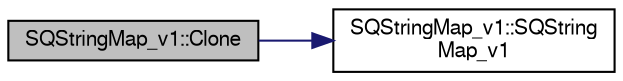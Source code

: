 digraph "SQStringMap_v1::Clone"
{
  bgcolor="transparent";
  edge [fontname="FreeSans",fontsize="10",labelfontname="FreeSans",labelfontsize="10"];
  node [fontname="FreeSans",fontsize="10",shape=record];
  rankdir="LR";
  Node1 [label="SQStringMap_v1::Clone",height=0.2,width=0.4,color="black", fillcolor="grey75", style="filled" fontcolor="black"];
  Node1 -> Node2 [color="midnightblue",fontsize="10",style="solid",fontname="FreeSans"];
  Node2 [label="SQStringMap_v1::SQString\lMap_v1",height=0.2,width=0.4,color="black",URL="$d7/d3d/classSQStringMap__v1.html#a3426f8afd102f9a9ede90229dc59c1fe"];
}
